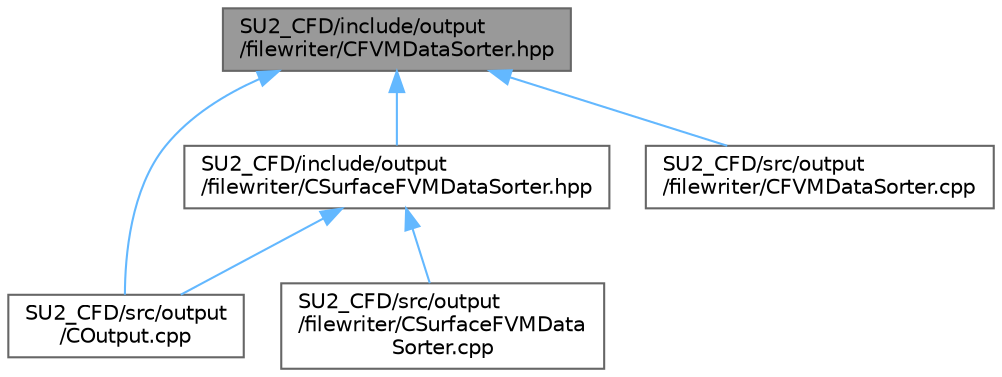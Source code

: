 digraph "SU2_CFD/include/output/filewriter/CFVMDataSorter.hpp"
{
 // LATEX_PDF_SIZE
  bgcolor="transparent";
  edge [fontname=Helvetica,fontsize=10,labelfontname=Helvetica,labelfontsize=10];
  node [fontname=Helvetica,fontsize=10,shape=box,height=0.2,width=0.4];
  Node1 [id="Node000001",label="SU2_CFD/include/output\l/filewriter/CFVMDataSorter.hpp",height=0.2,width=0.4,color="gray40", fillcolor="grey60", style="filled", fontcolor="black",tooltip="Headers fo the FVM data sorter class."];
  Node1 -> Node2 [id="edge1_Node000001_Node000002",dir="back",color="steelblue1",style="solid",tooltip=" "];
  Node2 [id="Node000002",label="SU2_CFD/include/output\l/filewriter/CSurfaceFVMDataSorter.hpp",height=0.2,width=0.4,color="grey40", fillcolor="white", style="filled",URL="$CSurfaceFVMDataSorter_8hpp.html",tooltip="Headers for the surface FVM data sorter class."];
  Node2 -> Node3 [id="edge2_Node000002_Node000003",dir="back",color="steelblue1",style="solid",tooltip=" "];
  Node3 [id="Node000003",label="SU2_CFD/src/output\l/COutput.cpp",height=0.2,width=0.4,color="grey40", fillcolor="white", style="filled",URL="$COutput_8cpp.html",tooltip="Main subroutines for output solver information."];
  Node2 -> Node4 [id="edge3_Node000002_Node000004",dir="back",color="steelblue1",style="solid",tooltip=" "];
  Node4 [id="Node000004",label="SU2_CFD/src/output\l/filewriter/CSurfaceFVMData\lSorter.cpp",height=0.2,width=0.4,color="grey40", fillcolor="white", style="filled",URL="$CSurfaceFVMDataSorter_8cpp.html",tooltip="Datasorter for FVM surfaces."];
  Node1 -> Node3 [id="edge4_Node000001_Node000003",dir="back",color="steelblue1",style="solid",tooltip=" "];
  Node1 -> Node5 [id="edge5_Node000001_Node000005",dir="back",color="steelblue1",style="solid",tooltip=" "];
  Node5 [id="Node000005",label="SU2_CFD/src/output\l/filewriter/CFVMDataSorter.cpp",height=0.2,width=0.4,color="grey40", fillcolor="white", style="filled",URL="$CFVMDataSorter_8cpp.html",tooltip="Datasorter class for FVM solvers."];
}
